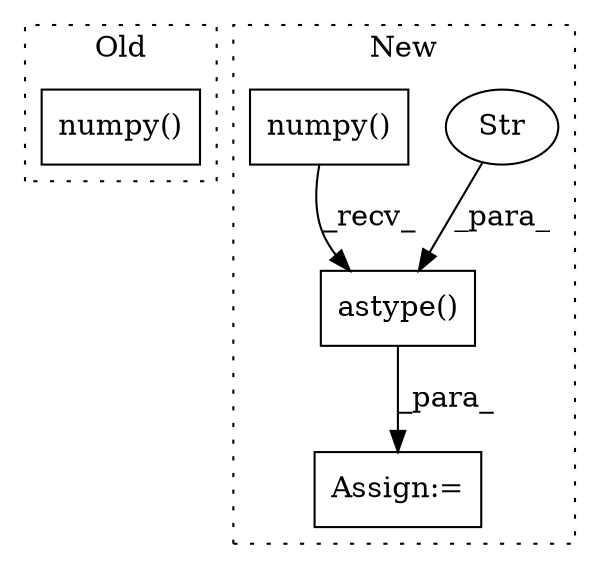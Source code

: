 digraph G {
subgraph cluster0 {
1 [label="numpy()" a="75" s="6773" l="18" shape="box"];
label = "Old";
style="dotted";
}
subgraph cluster1 {
2 [label="astype()" a="75" s="8180,8219" l="30,1" shape="box"];
3 [label="Assign:=" a="68" s="8177" l="3" shape="box"];
4 [label="Str" a="66" s="8210" l="9" shape="ellipse"];
5 [label="numpy()" a="75" s="8180" l="22" shape="box"];
label = "New";
style="dotted";
}
2 -> 3 [label="_para_"];
4 -> 2 [label="_para_"];
5 -> 2 [label="_recv_"];
}